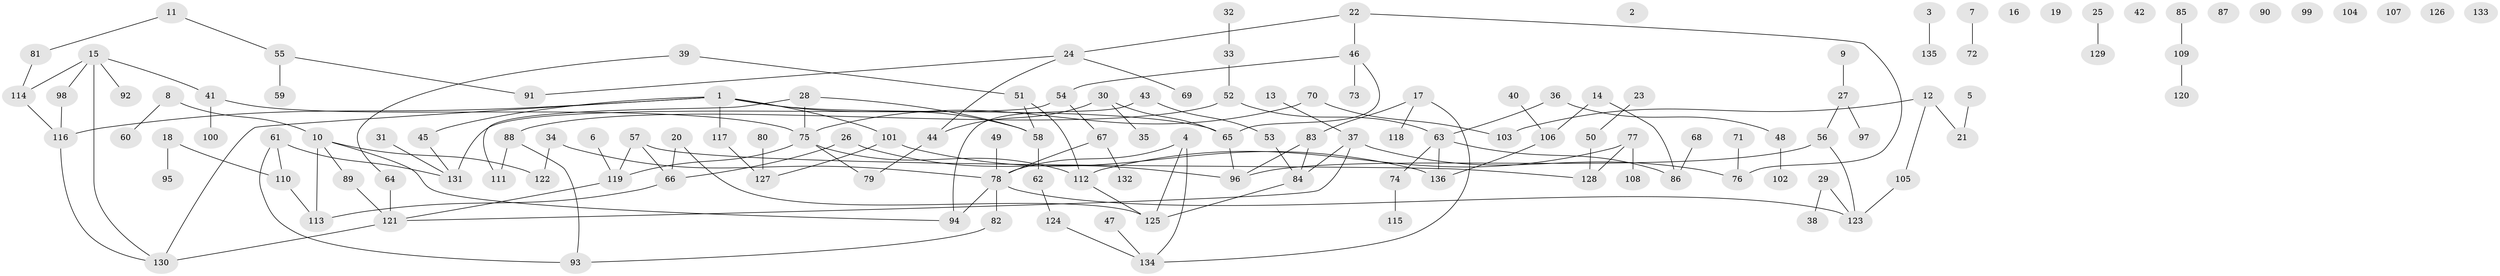 // Generated by graph-tools (version 1.1) at 2025/00/03/09/25 03:00:40]
// undirected, 136 vertices, 152 edges
graph export_dot {
graph [start="1"]
  node [color=gray90,style=filled];
  1;
  2;
  3;
  4;
  5;
  6;
  7;
  8;
  9;
  10;
  11;
  12;
  13;
  14;
  15;
  16;
  17;
  18;
  19;
  20;
  21;
  22;
  23;
  24;
  25;
  26;
  27;
  28;
  29;
  30;
  31;
  32;
  33;
  34;
  35;
  36;
  37;
  38;
  39;
  40;
  41;
  42;
  43;
  44;
  45;
  46;
  47;
  48;
  49;
  50;
  51;
  52;
  53;
  54;
  55;
  56;
  57;
  58;
  59;
  60;
  61;
  62;
  63;
  64;
  65;
  66;
  67;
  68;
  69;
  70;
  71;
  72;
  73;
  74;
  75;
  76;
  77;
  78;
  79;
  80;
  81;
  82;
  83;
  84;
  85;
  86;
  87;
  88;
  89;
  90;
  91;
  92;
  93;
  94;
  95;
  96;
  97;
  98;
  99;
  100;
  101;
  102;
  103;
  104;
  105;
  106;
  107;
  108;
  109;
  110;
  111;
  112;
  113;
  114;
  115;
  116;
  117;
  118;
  119;
  120;
  121;
  122;
  123;
  124;
  125;
  126;
  127;
  128;
  129;
  130;
  131;
  132;
  133;
  134;
  135;
  136;
  1 -- 45;
  1 -- 58;
  1 -- 65;
  1 -- 101;
  1 -- 116;
  1 -- 117;
  1 -- 130;
  3 -- 135;
  4 -- 78;
  4 -- 125;
  4 -- 134;
  5 -- 21;
  6 -- 119;
  7 -- 72;
  8 -- 10;
  8 -- 60;
  9 -- 27;
  10 -- 89;
  10 -- 94;
  10 -- 113;
  10 -- 122;
  11 -- 55;
  11 -- 81;
  12 -- 21;
  12 -- 103;
  12 -- 105;
  13 -- 37;
  14 -- 86;
  14 -- 106;
  15 -- 41;
  15 -- 92;
  15 -- 98;
  15 -- 114;
  15 -- 130;
  17 -- 83;
  17 -- 118;
  17 -- 134;
  18 -- 95;
  18 -- 110;
  20 -- 66;
  20 -- 125;
  22 -- 24;
  22 -- 46;
  22 -- 76;
  23 -- 50;
  24 -- 44;
  24 -- 69;
  24 -- 91;
  25 -- 129;
  26 -- 66;
  26 -- 96;
  27 -- 56;
  27 -- 97;
  28 -- 58;
  28 -- 75;
  28 -- 111;
  29 -- 38;
  29 -- 123;
  30 -- 35;
  30 -- 44;
  30 -- 65;
  31 -- 131;
  32 -- 33;
  33 -- 52;
  34 -- 78;
  34 -- 122;
  36 -- 48;
  36 -- 63;
  37 -- 76;
  37 -- 84;
  37 -- 121;
  39 -- 51;
  39 -- 64;
  40 -- 106;
  41 -- 75;
  41 -- 100;
  43 -- 53;
  43 -- 94;
  44 -- 79;
  45 -- 131;
  46 -- 54;
  46 -- 65;
  46 -- 73;
  47 -- 134;
  48 -- 102;
  49 -- 78;
  50 -- 128;
  51 -- 58;
  51 -- 112;
  52 -- 63;
  52 -- 88;
  53 -- 84;
  54 -- 67;
  54 -- 131;
  55 -- 59;
  55 -- 91;
  56 -- 96;
  56 -- 123;
  57 -- 66;
  57 -- 119;
  57 -- 128;
  58 -- 62;
  61 -- 93;
  61 -- 110;
  61 -- 131;
  62 -- 124;
  63 -- 74;
  63 -- 86;
  63 -- 136;
  64 -- 121;
  65 -- 96;
  66 -- 113;
  67 -- 78;
  67 -- 132;
  68 -- 86;
  70 -- 75;
  70 -- 103;
  71 -- 76;
  74 -- 115;
  75 -- 79;
  75 -- 112;
  75 -- 119;
  77 -- 108;
  77 -- 112;
  77 -- 128;
  78 -- 82;
  78 -- 94;
  78 -- 123;
  80 -- 127;
  81 -- 114;
  82 -- 93;
  83 -- 84;
  83 -- 96;
  84 -- 125;
  85 -- 109;
  88 -- 93;
  88 -- 111;
  89 -- 121;
  98 -- 116;
  101 -- 127;
  101 -- 136;
  105 -- 123;
  106 -- 136;
  109 -- 120;
  110 -- 113;
  112 -- 125;
  114 -- 116;
  116 -- 130;
  117 -- 127;
  119 -- 121;
  121 -- 130;
  124 -- 134;
}
